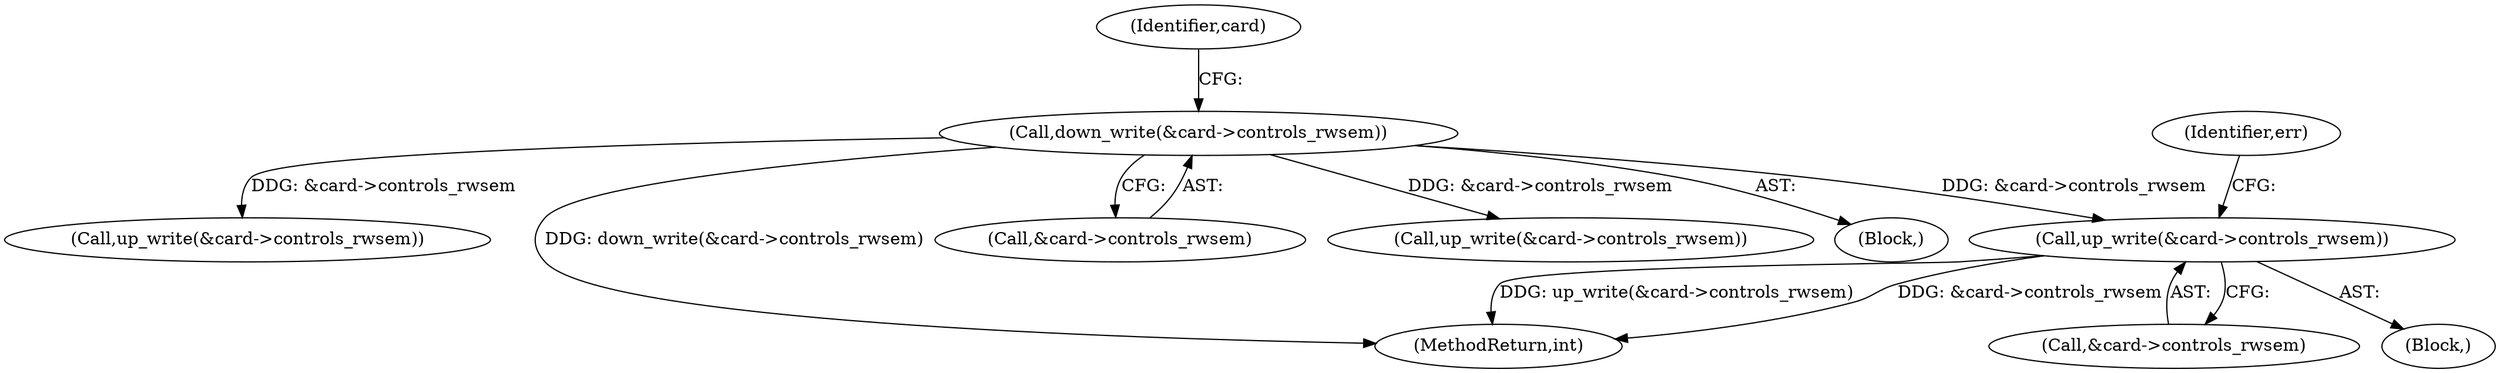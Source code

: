digraph "0_linux_fd9f26e4eca5d08a27d12c0933fceef76ed9663d@API" {
"1000182" [label="(Call,up_write(&card->controls_rwsem))"];
"1000132" [label="(Call,down_write(&card->controls_rwsem))"];
"1000183" [label="(Call,&card->controls_rwsem)"];
"1000231" [label="(Call,up_write(&card->controls_rwsem))"];
"1000139" [label="(Identifier,card)"];
"1000267" [label="(MethodReturn,int)"];
"1000182" [label="(Call,up_write(&card->controls_rwsem))"];
"1000132" [label="(Call,down_write(&card->controls_rwsem))"];
"1000133" [label="(Call,&card->controls_rwsem)"];
"1000181" [label="(Block,)"];
"1000143" [label="(Call,up_write(&card->controls_rwsem))"];
"1000188" [label="(Identifier,err)"];
"1000103" [label="(Block,)"];
"1000182" -> "1000181"  [label="AST: "];
"1000182" -> "1000183"  [label="CFG: "];
"1000183" -> "1000182"  [label="AST: "];
"1000188" -> "1000182"  [label="CFG: "];
"1000182" -> "1000267"  [label="DDG: up_write(&card->controls_rwsem)"];
"1000182" -> "1000267"  [label="DDG: &card->controls_rwsem"];
"1000132" -> "1000182"  [label="DDG: &card->controls_rwsem"];
"1000132" -> "1000103"  [label="AST: "];
"1000132" -> "1000133"  [label="CFG: "];
"1000133" -> "1000132"  [label="AST: "];
"1000139" -> "1000132"  [label="CFG: "];
"1000132" -> "1000267"  [label="DDG: down_write(&card->controls_rwsem)"];
"1000132" -> "1000143"  [label="DDG: &card->controls_rwsem"];
"1000132" -> "1000231"  [label="DDG: &card->controls_rwsem"];
}
